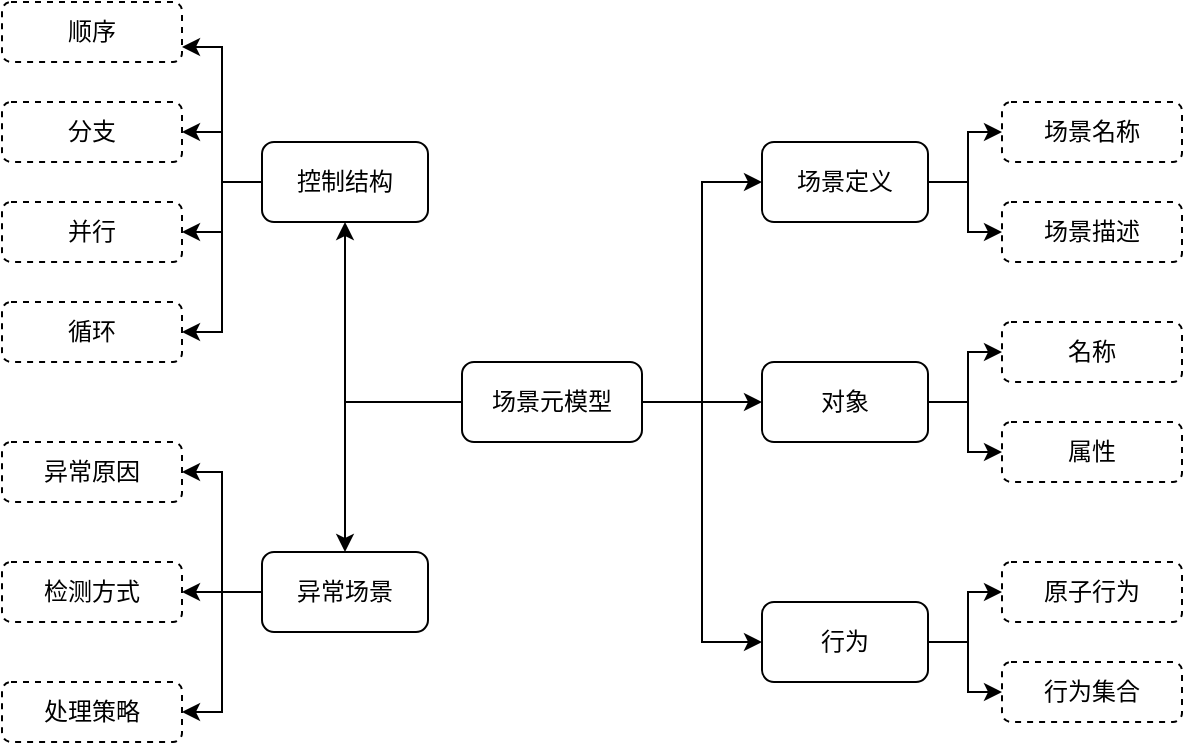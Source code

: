 <mxfile version="25.0.3">
  <diagram id="C5RBs43oDa-KdzZeNtuy" name="Page-1">
    <mxGraphModel dx="980" dy="703" grid="0" gridSize="10" guides="1" tooltips="1" connect="1" arrows="1" fold="1" page="1" pageScale="1" pageWidth="827" pageHeight="1169" math="0" shadow="0">
      <root>
        <mxCell id="WIyWlLk6GJQsqaUBKTNV-0" />
        <mxCell id="WIyWlLk6GJQsqaUBKTNV-1" parent="WIyWlLk6GJQsqaUBKTNV-0" />
        <mxCell id="GCSspHkrRmtAStwOXZ1o-15" style="edgeStyle=orthogonalEdgeStyle;rounded=0;orthogonalLoop=1;jettySize=auto;html=1;exitX=1;exitY=0.5;exitDx=0;exitDy=0;entryX=0;entryY=0.5;entryDx=0;entryDy=0;" edge="1" parent="WIyWlLk6GJQsqaUBKTNV-1" source="WIyWlLk6GJQsqaUBKTNV-3" target="GCSspHkrRmtAStwOXZ1o-0">
          <mxGeometry relative="1" as="geometry" />
        </mxCell>
        <mxCell id="GCSspHkrRmtAStwOXZ1o-16" style="edgeStyle=orthogonalEdgeStyle;rounded=0;orthogonalLoop=1;jettySize=auto;html=1;exitX=1;exitY=0.5;exitDx=0;exitDy=0;entryX=0;entryY=0.5;entryDx=0;entryDy=0;" edge="1" parent="WIyWlLk6GJQsqaUBKTNV-1" source="WIyWlLk6GJQsqaUBKTNV-3" target="GCSspHkrRmtAStwOXZ1o-3">
          <mxGeometry relative="1" as="geometry" />
        </mxCell>
        <mxCell id="GCSspHkrRmtAStwOXZ1o-17" style="edgeStyle=orthogonalEdgeStyle;rounded=0;orthogonalLoop=1;jettySize=auto;html=1;exitX=1;exitY=0.5;exitDx=0;exitDy=0;entryX=0;entryY=0.5;entryDx=0;entryDy=0;" edge="1" parent="WIyWlLk6GJQsqaUBKTNV-1" source="WIyWlLk6GJQsqaUBKTNV-3" target="GCSspHkrRmtAStwOXZ1o-6">
          <mxGeometry relative="1" as="geometry" />
        </mxCell>
        <mxCell id="GCSspHkrRmtAStwOXZ1o-45" style="edgeStyle=orthogonalEdgeStyle;rounded=0;orthogonalLoop=1;jettySize=auto;html=1;exitX=0;exitY=0.5;exitDx=0;exitDy=0;entryX=0.5;entryY=1;entryDx=0;entryDy=0;" edge="1" parent="WIyWlLk6GJQsqaUBKTNV-1" source="WIyWlLk6GJQsqaUBKTNV-3" target="GCSspHkrRmtAStwOXZ1o-13">
          <mxGeometry relative="1" as="geometry" />
        </mxCell>
        <mxCell id="GCSspHkrRmtAStwOXZ1o-46" style="edgeStyle=orthogonalEdgeStyle;rounded=0;orthogonalLoop=1;jettySize=auto;html=1;exitX=0;exitY=0.5;exitDx=0;exitDy=0;entryX=0.5;entryY=0;entryDx=0;entryDy=0;" edge="1" parent="WIyWlLk6GJQsqaUBKTNV-1" source="WIyWlLk6GJQsqaUBKTNV-3" target="GCSspHkrRmtAStwOXZ1o-14">
          <mxGeometry relative="1" as="geometry" />
        </mxCell>
        <mxCell id="WIyWlLk6GJQsqaUBKTNV-3" value="场景元模型" style="rounded=1;whiteSpace=wrap;html=1;fontSize=12;glass=0;strokeWidth=1;shadow=0;" parent="WIyWlLk6GJQsqaUBKTNV-1" vertex="1">
          <mxGeometry x="310" y="230" width="90" height="40" as="geometry" />
        </mxCell>
        <mxCell id="GCSspHkrRmtAStwOXZ1o-18" style="edgeStyle=orthogonalEdgeStyle;rounded=0;orthogonalLoop=1;jettySize=auto;html=1;exitX=1;exitY=0.5;exitDx=0;exitDy=0;entryX=0;entryY=0.5;entryDx=0;entryDy=0;" edge="1" parent="WIyWlLk6GJQsqaUBKTNV-1" source="GCSspHkrRmtAStwOXZ1o-0" target="GCSspHkrRmtAStwOXZ1o-1">
          <mxGeometry relative="1" as="geometry" />
        </mxCell>
        <mxCell id="GCSspHkrRmtAStwOXZ1o-19" style="edgeStyle=orthogonalEdgeStyle;rounded=0;orthogonalLoop=1;jettySize=auto;html=1;exitX=1;exitY=0.5;exitDx=0;exitDy=0;entryX=0;entryY=0.5;entryDx=0;entryDy=0;" edge="1" parent="WIyWlLk6GJQsqaUBKTNV-1" source="GCSspHkrRmtAStwOXZ1o-0" target="GCSspHkrRmtAStwOXZ1o-2">
          <mxGeometry relative="1" as="geometry" />
        </mxCell>
        <mxCell id="GCSspHkrRmtAStwOXZ1o-0" value="场景定义" style="rounded=1;whiteSpace=wrap;html=1;fontSize=12;glass=0;strokeWidth=1;shadow=0;" vertex="1" parent="WIyWlLk6GJQsqaUBKTNV-1">
          <mxGeometry x="460" y="120" width="83" height="40" as="geometry" />
        </mxCell>
        <mxCell id="GCSspHkrRmtAStwOXZ1o-1" value="场景名称" style="rounded=1;whiteSpace=wrap;html=1;fontSize=12;glass=0;strokeWidth=1;shadow=0;dashed=1;" vertex="1" parent="WIyWlLk6GJQsqaUBKTNV-1">
          <mxGeometry x="580" y="100" width="90" height="30" as="geometry" />
        </mxCell>
        <mxCell id="GCSspHkrRmtAStwOXZ1o-2" value="场景描述" style="rounded=1;whiteSpace=wrap;html=1;fontSize=12;glass=0;strokeWidth=1;shadow=0;dashed=1;" vertex="1" parent="WIyWlLk6GJQsqaUBKTNV-1">
          <mxGeometry x="580" y="150" width="90" height="30" as="geometry" />
        </mxCell>
        <mxCell id="GCSspHkrRmtAStwOXZ1o-20" style="edgeStyle=orthogonalEdgeStyle;rounded=0;orthogonalLoop=1;jettySize=auto;html=1;exitX=1;exitY=0.5;exitDx=0;exitDy=0;entryX=0;entryY=0.5;entryDx=0;entryDy=0;" edge="1" parent="WIyWlLk6GJQsqaUBKTNV-1" source="GCSspHkrRmtAStwOXZ1o-3" target="GCSspHkrRmtAStwOXZ1o-9">
          <mxGeometry relative="1" as="geometry" />
        </mxCell>
        <mxCell id="GCSspHkrRmtAStwOXZ1o-22" style="edgeStyle=orthogonalEdgeStyle;rounded=0;orthogonalLoop=1;jettySize=auto;html=1;exitX=1;exitY=0.5;exitDx=0;exitDy=0;entryX=0;entryY=0.5;entryDx=0;entryDy=0;" edge="1" parent="WIyWlLk6GJQsqaUBKTNV-1" source="GCSspHkrRmtAStwOXZ1o-3" target="GCSspHkrRmtAStwOXZ1o-10">
          <mxGeometry relative="1" as="geometry" />
        </mxCell>
        <mxCell id="GCSspHkrRmtAStwOXZ1o-3" value="对象" style="rounded=1;whiteSpace=wrap;html=1;fontSize=12;glass=0;strokeWidth=1;shadow=0;" vertex="1" parent="WIyWlLk6GJQsqaUBKTNV-1">
          <mxGeometry x="460" y="230" width="83" height="40" as="geometry" />
        </mxCell>
        <mxCell id="GCSspHkrRmtAStwOXZ1o-23" style="edgeStyle=orthogonalEdgeStyle;rounded=0;orthogonalLoop=1;jettySize=auto;html=1;exitX=1;exitY=0.5;exitDx=0;exitDy=0;entryX=0;entryY=0.5;entryDx=0;entryDy=0;" edge="1" parent="WIyWlLk6GJQsqaUBKTNV-1" source="GCSspHkrRmtAStwOXZ1o-6" target="GCSspHkrRmtAStwOXZ1o-11">
          <mxGeometry relative="1" as="geometry" />
        </mxCell>
        <mxCell id="GCSspHkrRmtAStwOXZ1o-24" style="edgeStyle=orthogonalEdgeStyle;rounded=0;orthogonalLoop=1;jettySize=auto;html=1;exitX=1;exitY=0.5;exitDx=0;exitDy=0;entryX=0;entryY=0.5;entryDx=0;entryDy=0;" edge="1" parent="WIyWlLk6GJQsqaUBKTNV-1" source="GCSspHkrRmtAStwOXZ1o-6" target="GCSspHkrRmtAStwOXZ1o-12">
          <mxGeometry relative="1" as="geometry" />
        </mxCell>
        <mxCell id="GCSspHkrRmtAStwOXZ1o-6" value="行为" style="rounded=1;whiteSpace=wrap;html=1;fontSize=12;glass=0;strokeWidth=1;shadow=0;" vertex="1" parent="WIyWlLk6GJQsqaUBKTNV-1">
          <mxGeometry x="460" y="350" width="83" height="40" as="geometry" />
        </mxCell>
        <mxCell id="GCSspHkrRmtAStwOXZ1o-9" value="名称" style="rounded=1;whiteSpace=wrap;html=1;fontSize=12;glass=0;strokeWidth=1;shadow=0;dashed=1;" vertex="1" parent="WIyWlLk6GJQsqaUBKTNV-1">
          <mxGeometry x="580" y="210" width="90" height="30" as="geometry" />
        </mxCell>
        <mxCell id="GCSspHkrRmtAStwOXZ1o-10" value="属性" style="rounded=1;whiteSpace=wrap;html=1;fontSize=12;glass=0;strokeWidth=1;shadow=0;dashed=1;" vertex="1" parent="WIyWlLk6GJQsqaUBKTNV-1">
          <mxGeometry x="580" y="260" width="90" height="30" as="geometry" />
        </mxCell>
        <mxCell id="GCSspHkrRmtAStwOXZ1o-11" value="原子行为" style="rounded=1;whiteSpace=wrap;html=1;fontSize=12;glass=0;strokeWidth=1;shadow=0;dashed=1;" vertex="1" parent="WIyWlLk6GJQsqaUBKTNV-1">
          <mxGeometry x="580" y="330" width="90" height="30" as="geometry" />
        </mxCell>
        <mxCell id="GCSspHkrRmtAStwOXZ1o-12" value="行为集合" style="rounded=1;whiteSpace=wrap;html=1;fontSize=12;glass=0;strokeWidth=1;shadow=0;dashed=1;" vertex="1" parent="WIyWlLk6GJQsqaUBKTNV-1">
          <mxGeometry x="580" y="380" width="90" height="30" as="geometry" />
        </mxCell>
        <mxCell id="GCSspHkrRmtAStwOXZ1o-30" style="edgeStyle=orthogonalEdgeStyle;rounded=0;orthogonalLoop=1;jettySize=auto;html=1;exitX=0;exitY=0.5;exitDx=0;exitDy=0;entryX=1;entryY=0.75;entryDx=0;entryDy=0;" edge="1" parent="WIyWlLk6GJQsqaUBKTNV-1" source="GCSspHkrRmtAStwOXZ1o-13" target="GCSspHkrRmtAStwOXZ1o-25">
          <mxGeometry relative="1" as="geometry" />
        </mxCell>
        <mxCell id="GCSspHkrRmtAStwOXZ1o-31" style="edgeStyle=orthogonalEdgeStyle;rounded=0;orthogonalLoop=1;jettySize=auto;html=1;exitX=0;exitY=0.5;exitDx=0;exitDy=0;entryX=1;entryY=0.5;entryDx=0;entryDy=0;" edge="1" parent="WIyWlLk6GJQsqaUBKTNV-1" source="GCSspHkrRmtAStwOXZ1o-13" target="GCSspHkrRmtAStwOXZ1o-26">
          <mxGeometry relative="1" as="geometry" />
        </mxCell>
        <mxCell id="GCSspHkrRmtAStwOXZ1o-33" style="edgeStyle=orthogonalEdgeStyle;rounded=0;orthogonalLoop=1;jettySize=auto;html=1;exitX=0;exitY=0.5;exitDx=0;exitDy=0;entryX=1;entryY=0.5;entryDx=0;entryDy=0;" edge="1" parent="WIyWlLk6GJQsqaUBKTNV-1" source="GCSspHkrRmtAStwOXZ1o-13" target="GCSspHkrRmtAStwOXZ1o-27">
          <mxGeometry relative="1" as="geometry" />
        </mxCell>
        <mxCell id="GCSspHkrRmtAStwOXZ1o-34" style="edgeStyle=orthogonalEdgeStyle;rounded=0;orthogonalLoop=1;jettySize=auto;html=1;exitX=0;exitY=0.5;exitDx=0;exitDy=0;entryX=1;entryY=0.5;entryDx=0;entryDy=0;" edge="1" parent="WIyWlLk6GJQsqaUBKTNV-1" source="GCSspHkrRmtAStwOXZ1o-13" target="GCSspHkrRmtAStwOXZ1o-28">
          <mxGeometry relative="1" as="geometry" />
        </mxCell>
        <mxCell id="GCSspHkrRmtAStwOXZ1o-13" value="控制结构" style="rounded=1;whiteSpace=wrap;html=1;fontSize=12;glass=0;strokeWidth=1;shadow=0;" vertex="1" parent="WIyWlLk6GJQsqaUBKTNV-1">
          <mxGeometry x="210" y="120" width="83" height="40" as="geometry" />
        </mxCell>
        <mxCell id="GCSspHkrRmtAStwOXZ1o-38" style="edgeStyle=orthogonalEdgeStyle;rounded=0;orthogonalLoop=1;jettySize=auto;html=1;exitX=0;exitY=0.5;exitDx=0;exitDy=0;entryX=1;entryY=0.5;entryDx=0;entryDy=0;" edge="1" parent="WIyWlLk6GJQsqaUBKTNV-1" source="GCSspHkrRmtAStwOXZ1o-14" target="GCSspHkrRmtAStwOXZ1o-35">
          <mxGeometry relative="1" as="geometry" />
        </mxCell>
        <mxCell id="GCSspHkrRmtAStwOXZ1o-39" style="edgeStyle=orthogonalEdgeStyle;rounded=0;orthogonalLoop=1;jettySize=auto;html=1;exitX=0;exitY=0.5;exitDx=0;exitDy=0;entryX=1;entryY=0.5;entryDx=0;entryDy=0;" edge="1" parent="WIyWlLk6GJQsqaUBKTNV-1" source="GCSspHkrRmtAStwOXZ1o-14" target="GCSspHkrRmtAStwOXZ1o-36">
          <mxGeometry relative="1" as="geometry" />
        </mxCell>
        <mxCell id="GCSspHkrRmtAStwOXZ1o-40" style="edgeStyle=orthogonalEdgeStyle;rounded=0;orthogonalLoop=1;jettySize=auto;html=1;exitX=0;exitY=0.5;exitDx=0;exitDy=0;entryX=1;entryY=0.5;entryDx=0;entryDy=0;" edge="1" parent="WIyWlLk6GJQsqaUBKTNV-1" source="GCSspHkrRmtAStwOXZ1o-14" target="GCSspHkrRmtAStwOXZ1o-37">
          <mxGeometry relative="1" as="geometry" />
        </mxCell>
        <mxCell id="GCSspHkrRmtAStwOXZ1o-14" value="异常场景" style="rounded=1;whiteSpace=wrap;html=1;fontSize=12;glass=0;strokeWidth=1;shadow=0;" vertex="1" parent="WIyWlLk6GJQsqaUBKTNV-1">
          <mxGeometry x="210" y="325" width="83" height="40" as="geometry" />
        </mxCell>
        <mxCell id="GCSspHkrRmtAStwOXZ1o-25" value="顺序" style="rounded=1;whiteSpace=wrap;html=1;fontSize=12;glass=0;strokeWidth=1;shadow=0;gradientColor=none;fillColor=default;dashed=1;" vertex="1" parent="WIyWlLk6GJQsqaUBKTNV-1">
          <mxGeometry x="80" y="50" width="90" height="30" as="geometry" />
        </mxCell>
        <mxCell id="GCSspHkrRmtAStwOXZ1o-26" value="分支" style="rounded=1;whiteSpace=wrap;html=1;fontSize=12;glass=0;strokeWidth=1;shadow=0;dashed=1;" vertex="1" parent="WIyWlLk6GJQsqaUBKTNV-1">
          <mxGeometry x="80" y="100" width="90" height="30" as="geometry" />
        </mxCell>
        <mxCell id="GCSspHkrRmtAStwOXZ1o-27" value="并行" style="rounded=1;whiteSpace=wrap;html=1;fontSize=12;glass=0;strokeWidth=1;shadow=0;dashed=1;" vertex="1" parent="WIyWlLk6GJQsqaUBKTNV-1">
          <mxGeometry x="80" y="150" width="90" height="30" as="geometry" />
        </mxCell>
        <mxCell id="GCSspHkrRmtAStwOXZ1o-28" value="循环" style="rounded=1;whiteSpace=wrap;html=1;fontSize=12;glass=0;strokeWidth=1;shadow=0;dashed=1;" vertex="1" parent="WIyWlLk6GJQsqaUBKTNV-1">
          <mxGeometry x="80" y="200" width="90" height="30" as="geometry" />
        </mxCell>
        <mxCell id="GCSspHkrRmtAStwOXZ1o-35" value="异常原因" style="rounded=1;whiteSpace=wrap;html=1;fontSize=12;glass=0;strokeWidth=1;shadow=0;dashed=1;" vertex="1" parent="WIyWlLk6GJQsqaUBKTNV-1">
          <mxGeometry x="80" y="270" width="90" height="30" as="geometry" />
        </mxCell>
        <mxCell id="GCSspHkrRmtAStwOXZ1o-36" value="检测方式" style="rounded=1;whiteSpace=wrap;html=1;fontSize=12;glass=0;strokeWidth=1;shadow=0;dashed=1;" vertex="1" parent="WIyWlLk6GJQsqaUBKTNV-1">
          <mxGeometry x="80" y="330" width="90" height="30" as="geometry" />
        </mxCell>
        <mxCell id="GCSspHkrRmtAStwOXZ1o-37" value="处理策略" style="rounded=1;whiteSpace=wrap;html=1;fontSize=12;glass=0;strokeWidth=1;shadow=0;dashed=1;" vertex="1" parent="WIyWlLk6GJQsqaUBKTNV-1">
          <mxGeometry x="80" y="390" width="90" height="30" as="geometry" />
        </mxCell>
      </root>
    </mxGraphModel>
  </diagram>
</mxfile>
